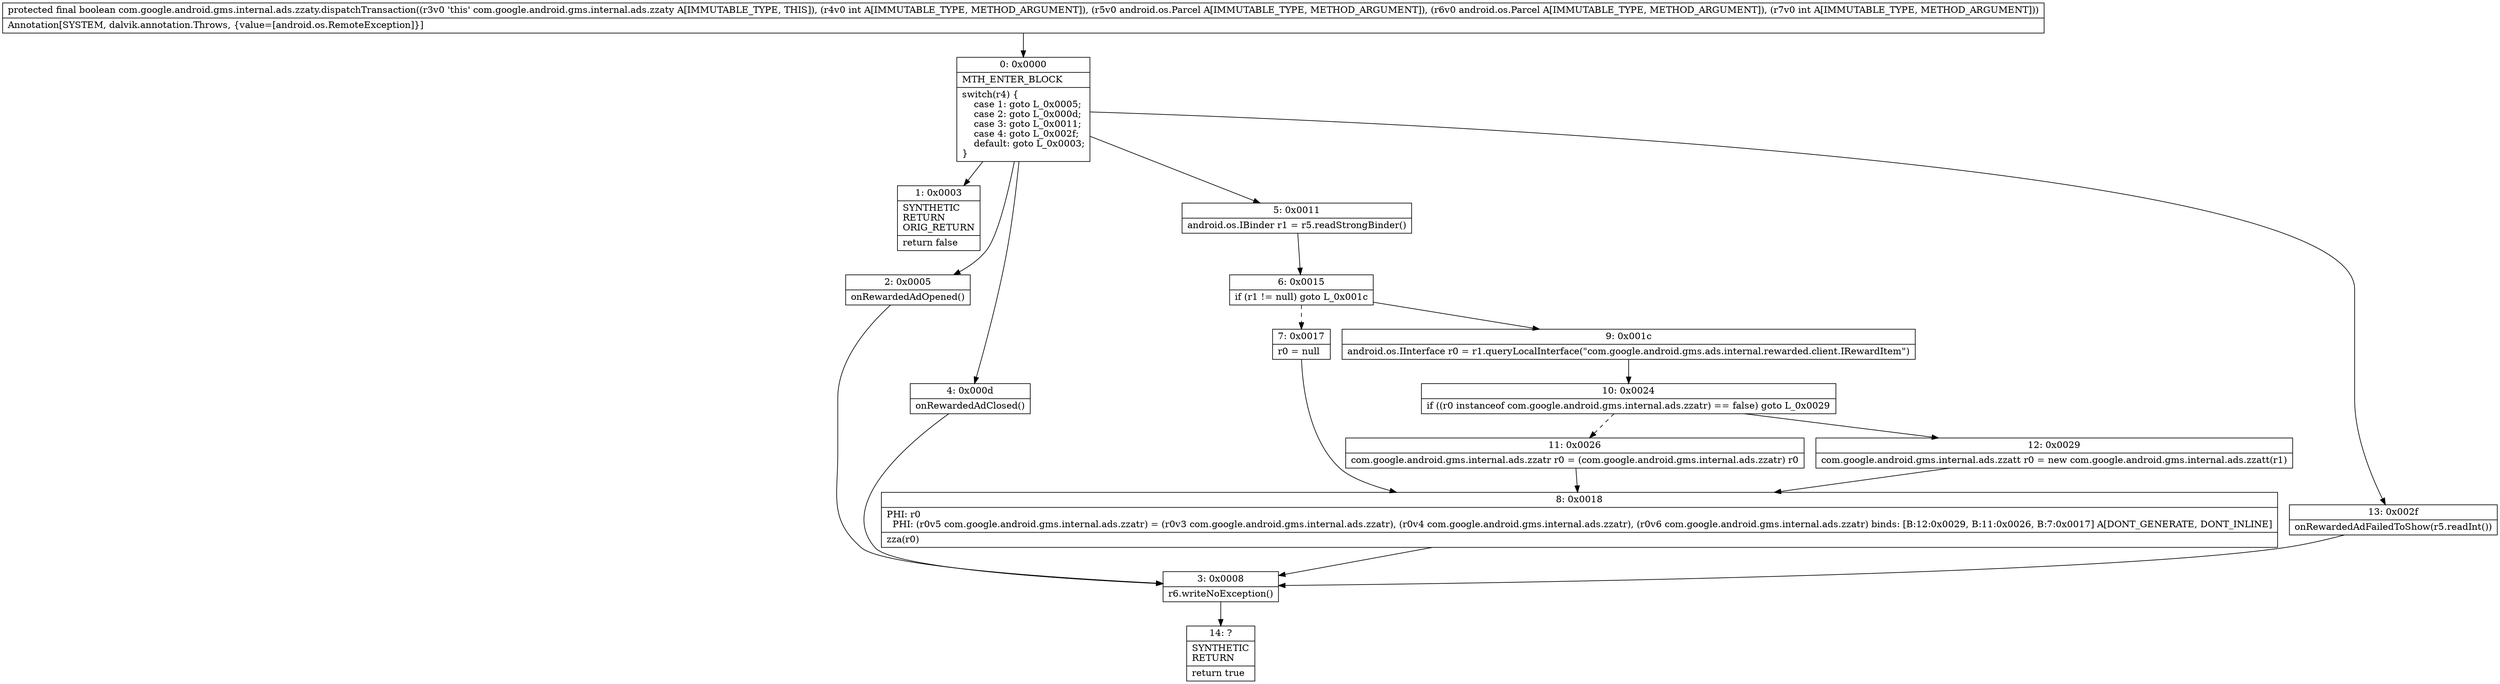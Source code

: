 digraph "CFG forcom.google.android.gms.internal.ads.zzaty.dispatchTransaction(ILandroid\/os\/Parcel;Landroid\/os\/Parcel;I)Z" {
Node_0 [shape=record,label="{0\:\ 0x0000|MTH_ENTER_BLOCK\l|switch(r4) \{\l    case 1: goto L_0x0005;\l    case 2: goto L_0x000d;\l    case 3: goto L_0x0011;\l    case 4: goto L_0x002f;\l    default: goto L_0x0003;\l\}\l}"];
Node_1 [shape=record,label="{1\:\ 0x0003|SYNTHETIC\lRETURN\lORIG_RETURN\l|return false\l}"];
Node_2 [shape=record,label="{2\:\ 0x0005|onRewardedAdOpened()\l}"];
Node_3 [shape=record,label="{3\:\ 0x0008|r6.writeNoException()\l}"];
Node_4 [shape=record,label="{4\:\ 0x000d|onRewardedAdClosed()\l}"];
Node_5 [shape=record,label="{5\:\ 0x0011|android.os.IBinder r1 = r5.readStrongBinder()\l}"];
Node_6 [shape=record,label="{6\:\ 0x0015|if (r1 != null) goto L_0x001c\l}"];
Node_7 [shape=record,label="{7\:\ 0x0017|r0 = null\l}"];
Node_8 [shape=record,label="{8\:\ 0x0018|PHI: r0 \l  PHI: (r0v5 com.google.android.gms.internal.ads.zzatr) = (r0v3 com.google.android.gms.internal.ads.zzatr), (r0v4 com.google.android.gms.internal.ads.zzatr), (r0v6 com.google.android.gms.internal.ads.zzatr) binds: [B:12:0x0029, B:11:0x0026, B:7:0x0017] A[DONT_GENERATE, DONT_INLINE]\l|zza(r0)\l}"];
Node_9 [shape=record,label="{9\:\ 0x001c|android.os.IInterface r0 = r1.queryLocalInterface(\"com.google.android.gms.ads.internal.rewarded.client.IRewardItem\")\l}"];
Node_10 [shape=record,label="{10\:\ 0x0024|if ((r0 instanceof com.google.android.gms.internal.ads.zzatr) == false) goto L_0x0029\l}"];
Node_11 [shape=record,label="{11\:\ 0x0026|com.google.android.gms.internal.ads.zzatr r0 = (com.google.android.gms.internal.ads.zzatr) r0\l}"];
Node_12 [shape=record,label="{12\:\ 0x0029|com.google.android.gms.internal.ads.zzatt r0 = new com.google.android.gms.internal.ads.zzatt(r1)\l}"];
Node_13 [shape=record,label="{13\:\ 0x002f|onRewardedAdFailedToShow(r5.readInt())\l}"];
Node_14 [shape=record,label="{14\:\ ?|SYNTHETIC\lRETURN\l|return true\l}"];
MethodNode[shape=record,label="{protected final boolean com.google.android.gms.internal.ads.zzaty.dispatchTransaction((r3v0 'this' com.google.android.gms.internal.ads.zzaty A[IMMUTABLE_TYPE, THIS]), (r4v0 int A[IMMUTABLE_TYPE, METHOD_ARGUMENT]), (r5v0 android.os.Parcel A[IMMUTABLE_TYPE, METHOD_ARGUMENT]), (r6v0 android.os.Parcel A[IMMUTABLE_TYPE, METHOD_ARGUMENT]), (r7v0 int A[IMMUTABLE_TYPE, METHOD_ARGUMENT]))  | Annotation[SYSTEM, dalvik.annotation.Throws, \{value=[android.os.RemoteException]\}]\l}"];
MethodNode -> Node_0;
Node_0 -> Node_1;
Node_0 -> Node_2;
Node_0 -> Node_4;
Node_0 -> Node_5;
Node_0 -> Node_13;
Node_2 -> Node_3;
Node_3 -> Node_14;
Node_4 -> Node_3;
Node_5 -> Node_6;
Node_6 -> Node_7[style=dashed];
Node_6 -> Node_9;
Node_7 -> Node_8;
Node_8 -> Node_3;
Node_9 -> Node_10;
Node_10 -> Node_11[style=dashed];
Node_10 -> Node_12;
Node_11 -> Node_8;
Node_12 -> Node_8;
Node_13 -> Node_3;
}

